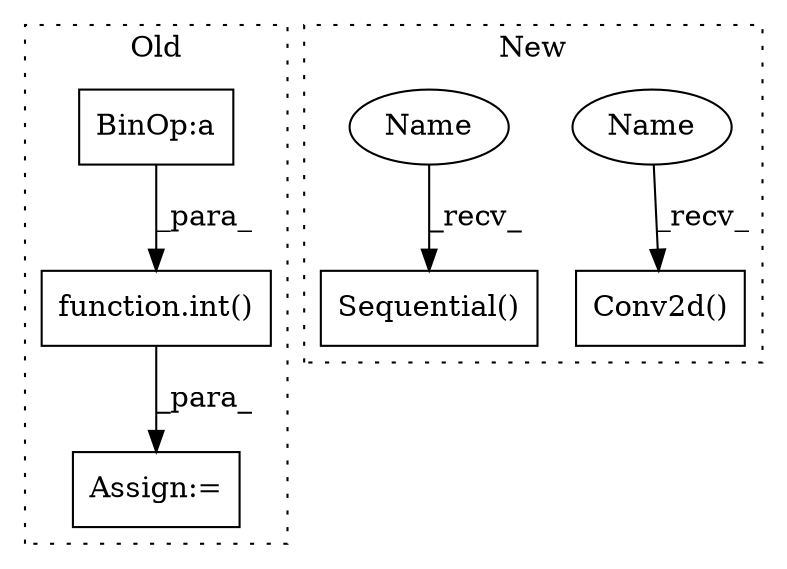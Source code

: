 digraph G {
subgraph cluster0 {
1 [label="function.int()" a="75" s="287,307" l="4,1" shape="box"];
3 [label="BinOp:a" a="82" s="298" l="3" shape="box"];
5 [label="Assign:=" a="68" s="326" l="4" shape="box"];
label = "Old";
style="dotted";
}
subgraph cluster1 {
2 [label="Sequential()" a="75" s="908,1064" l="31,15" shape="box"];
4 [label="Conv2d()" a="75" s="1145,1164" l="10,21" shape="box"];
6 [label="Name" a="87" s="1145" l="2" shape="ellipse"];
7 [label="Name" a="87" s="908" l="2" shape="ellipse"];
label = "New";
style="dotted";
}
1 -> 5 [label="_para_"];
3 -> 1 [label="_para_"];
6 -> 4 [label="_recv_"];
7 -> 2 [label="_recv_"];
}